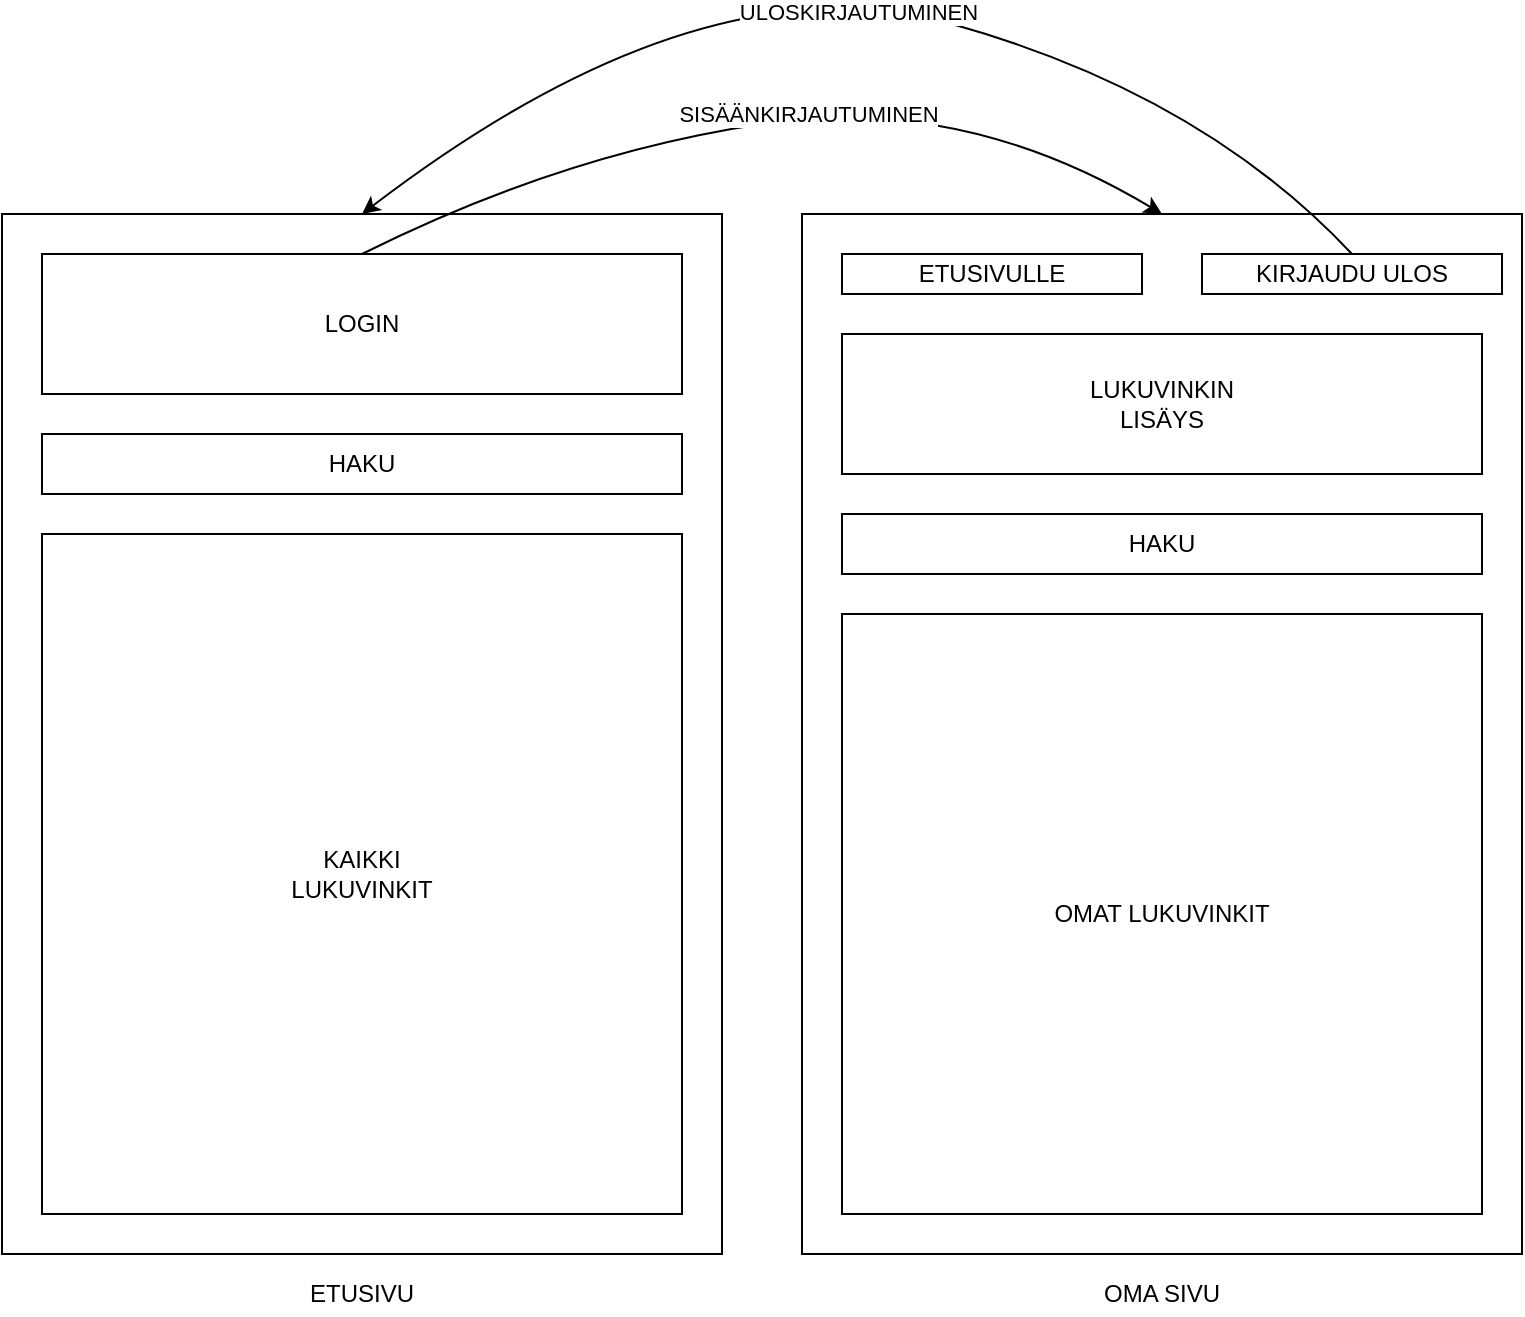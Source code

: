 <mxfile version="14.6.3" type="github">
  <diagram id="AdXwmWKLcYuKOg0p-BS0" name="Page-1">
    <mxGraphModel dx="1025" dy="1279" grid="1" gridSize="10" guides="1" tooltips="1" connect="1" arrows="1" fold="1" page="1" pageScale="1" pageWidth="850" pageHeight="1100" math="0" shadow="0">
      <root>
        <mxCell id="0" />
        <mxCell id="1" parent="0" />
        <mxCell id="u6hoUVZ-9YtyrhPmjFRd-1" value="" style="whiteSpace=wrap;html=1;" vertex="1" parent="1">
          <mxGeometry x="40" y="280" width="360" height="520" as="geometry" />
        </mxCell>
        <mxCell id="u6hoUVZ-9YtyrhPmjFRd-2" value="" style="whiteSpace=wrap;html=1;" vertex="1" parent="1">
          <mxGeometry x="440" y="280" width="360" height="520" as="geometry" />
        </mxCell>
        <mxCell id="u6hoUVZ-9YtyrhPmjFRd-3" value="&lt;div&gt;LOGIN&lt;/div&gt;" style="whiteSpace=wrap;html=1;" vertex="1" parent="1">
          <mxGeometry x="60" y="300" width="320" height="70" as="geometry" />
        </mxCell>
        <mxCell id="u6hoUVZ-9YtyrhPmjFRd-4" value="HAKU" style="whiteSpace=wrap;html=1;" vertex="1" parent="1">
          <mxGeometry x="60" y="390" width="320" height="30" as="geometry" />
        </mxCell>
        <mxCell id="u6hoUVZ-9YtyrhPmjFRd-5" value="&lt;div&gt;KAIKKI&lt;/div&gt;&lt;div&gt;LUKUVINKIT&lt;br&gt;&lt;/div&gt;" style="whiteSpace=wrap;html=1;" vertex="1" parent="1">
          <mxGeometry x="60" y="440" width="320" height="340" as="geometry" />
        </mxCell>
        <mxCell id="u6hoUVZ-9YtyrhPmjFRd-9" value="ETUSIVULLE" style="whiteSpace=wrap;html=1;" vertex="1" parent="1">
          <mxGeometry x="460" y="300" width="150" height="20" as="geometry" />
        </mxCell>
        <mxCell id="u6hoUVZ-9YtyrhPmjFRd-11" value="KIRJAUDU ULOS" style="whiteSpace=wrap;html=1;" vertex="1" parent="1">
          <mxGeometry x="640" y="300" width="150" height="20" as="geometry" />
        </mxCell>
        <mxCell id="u6hoUVZ-9YtyrhPmjFRd-12" value="ETUSIVU" style="text;html=1;strokeColor=none;fillColor=none;align=center;verticalAlign=middle;whiteSpace=wrap;rounded=0;" vertex="1" parent="1">
          <mxGeometry x="200" y="810" width="40" height="20" as="geometry" />
        </mxCell>
        <mxCell id="u6hoUVZ-9YtyrhPmjFRd-13" value="OMA SIVU" style="text;html=1;strokeColor=none;fillColor=none;align=center;verticalAlign=middle;whiteSpace=wrap;rounded=0;" vertex="1" parent="1">
          <mxGeometry x="560" y="810" width="120" height="20" as="geometry" />
        </mxCell>
        <mxCell id="u6hoUVZ-9YtyrhPmjFRd-14" value="HAKU" style="whiteSpace=wrap;html=1;" vertex="1" parent="1">
          <mxGeometry x="460" y="430" width="320" height="30" as="geometry" />
        </mxCell>
        <mxCell id="u6hoUVZ-9YtyrhPmjFRd-15" value="&lt;div&gt;LUKUVINKIN&lt;/div&gt;&lt;div&gt;LISÄYS&lt;br&gt;&lt;/div&gt;" style="whiteSpace=wrap;html=1;" vertex="1" parent="1">
          <mxGeometry x="460" y="340" width="320" height="70" as="geometry" />
        </mxCell>
        <mxCell id="u6hoUVZ-9YtyrhPmjFRd-16" value="OMAT LUKUVINKIT" style="whiteSpace=wrap;html=1;" vertex="1" parent="1">
          <mxGeometry x="460" y="480" width="320" height="300" as="geometry" />
        </mxCell>
        <mxCell id="u6hoUVZ-9YtyrhPmjFRd-18" value="" style="curved=1;endArrow=classic;html=1;exitX=0.5;exitY=0;exitDx=0;exitDy=0;entryX=0.5;entryY=0;entryDx=0;entryDy=0;" edge="1" parent="1" source="u6hoUVZ-9YtyrhPmjFRd-11" target="u6hoUVZ-9YtyrhPmjFRd-1">
          <mxGeometry width="50" height="50" relative="1" as="geometry">
            <mxPoint x="590" y="220" as="sourcePoint" />
            <mxPoint x="640" y="170" as="targetPoint" />
            <Array as="points">
              <mxPoint x="640" y="220" />
              <mxPoint x="390" y="150" />
            </Array>
          </mxGeometry>
        </mxCell>
        <mxCell id="u6hoUVZ-9YtyrhPmjFRd-19" value="ULOSKIRJAUTUMINEN" style="edgeLabel;html=1;align=center;verticalAlign=middle;resizable=0;points=[];" vertex="1" connectable="0" parent="u6hoUVZ-9YtyrhPmjFRd-18">
          <mxGeometry x="-0.018" y="7" relative="1" as="geometry">
            <mxPoint as="offset" />
          </mxGeometry>
        </mxCell>
        <mxCell id="u6hoUVZ-9YtyrhPmjFRd-20" value="" style="curved=1;endArrow=classic;html=1;exitX=0.5;exitY=0;exitDx=0;exitDy=0;entryX=0.5;entryY=0;entryDx=0;entryDy=0;" edge="1" parent="1" source="u6hoUVZ-9YtyrhPmjFRd-3" target="u6hoUVZ-9YtyrhPmjFRd-2">
          <mxGeometry width="50" height="50" relative="1" as="geometry">
            <mxPoint x="450" y="250" as="sourcePoint" />
            <mxPoint x="500" y="200" as="targetPoint" />
            <Array as="points">
              <mxPoint x="320" y="250" />
              <mxPoint x="520" y="220" />
            </Array>
          </mxGeometry>
        </mxCell>
        <mxCell id="u6hoUVZ-9YtyrhPmjFRd-21" value="SISÄÄNKIRJAUTUMINEN" style="edgeLabel;html=1;align=center;verticalAlign=middle;resizable=0;points=[];" vertex="1" connectable="0" parent="u6hoUVZ-9YtyrhPmjFRd-20">
          <mxGeometry x="0.099" y="3" relative="1" as="geometry">
            <mxPoint y="1" as="offset" />
          </mxGeometry>
        </mxCell>
      </root>
    </mxGraphModel>
  </diagram>
</mxfile>
